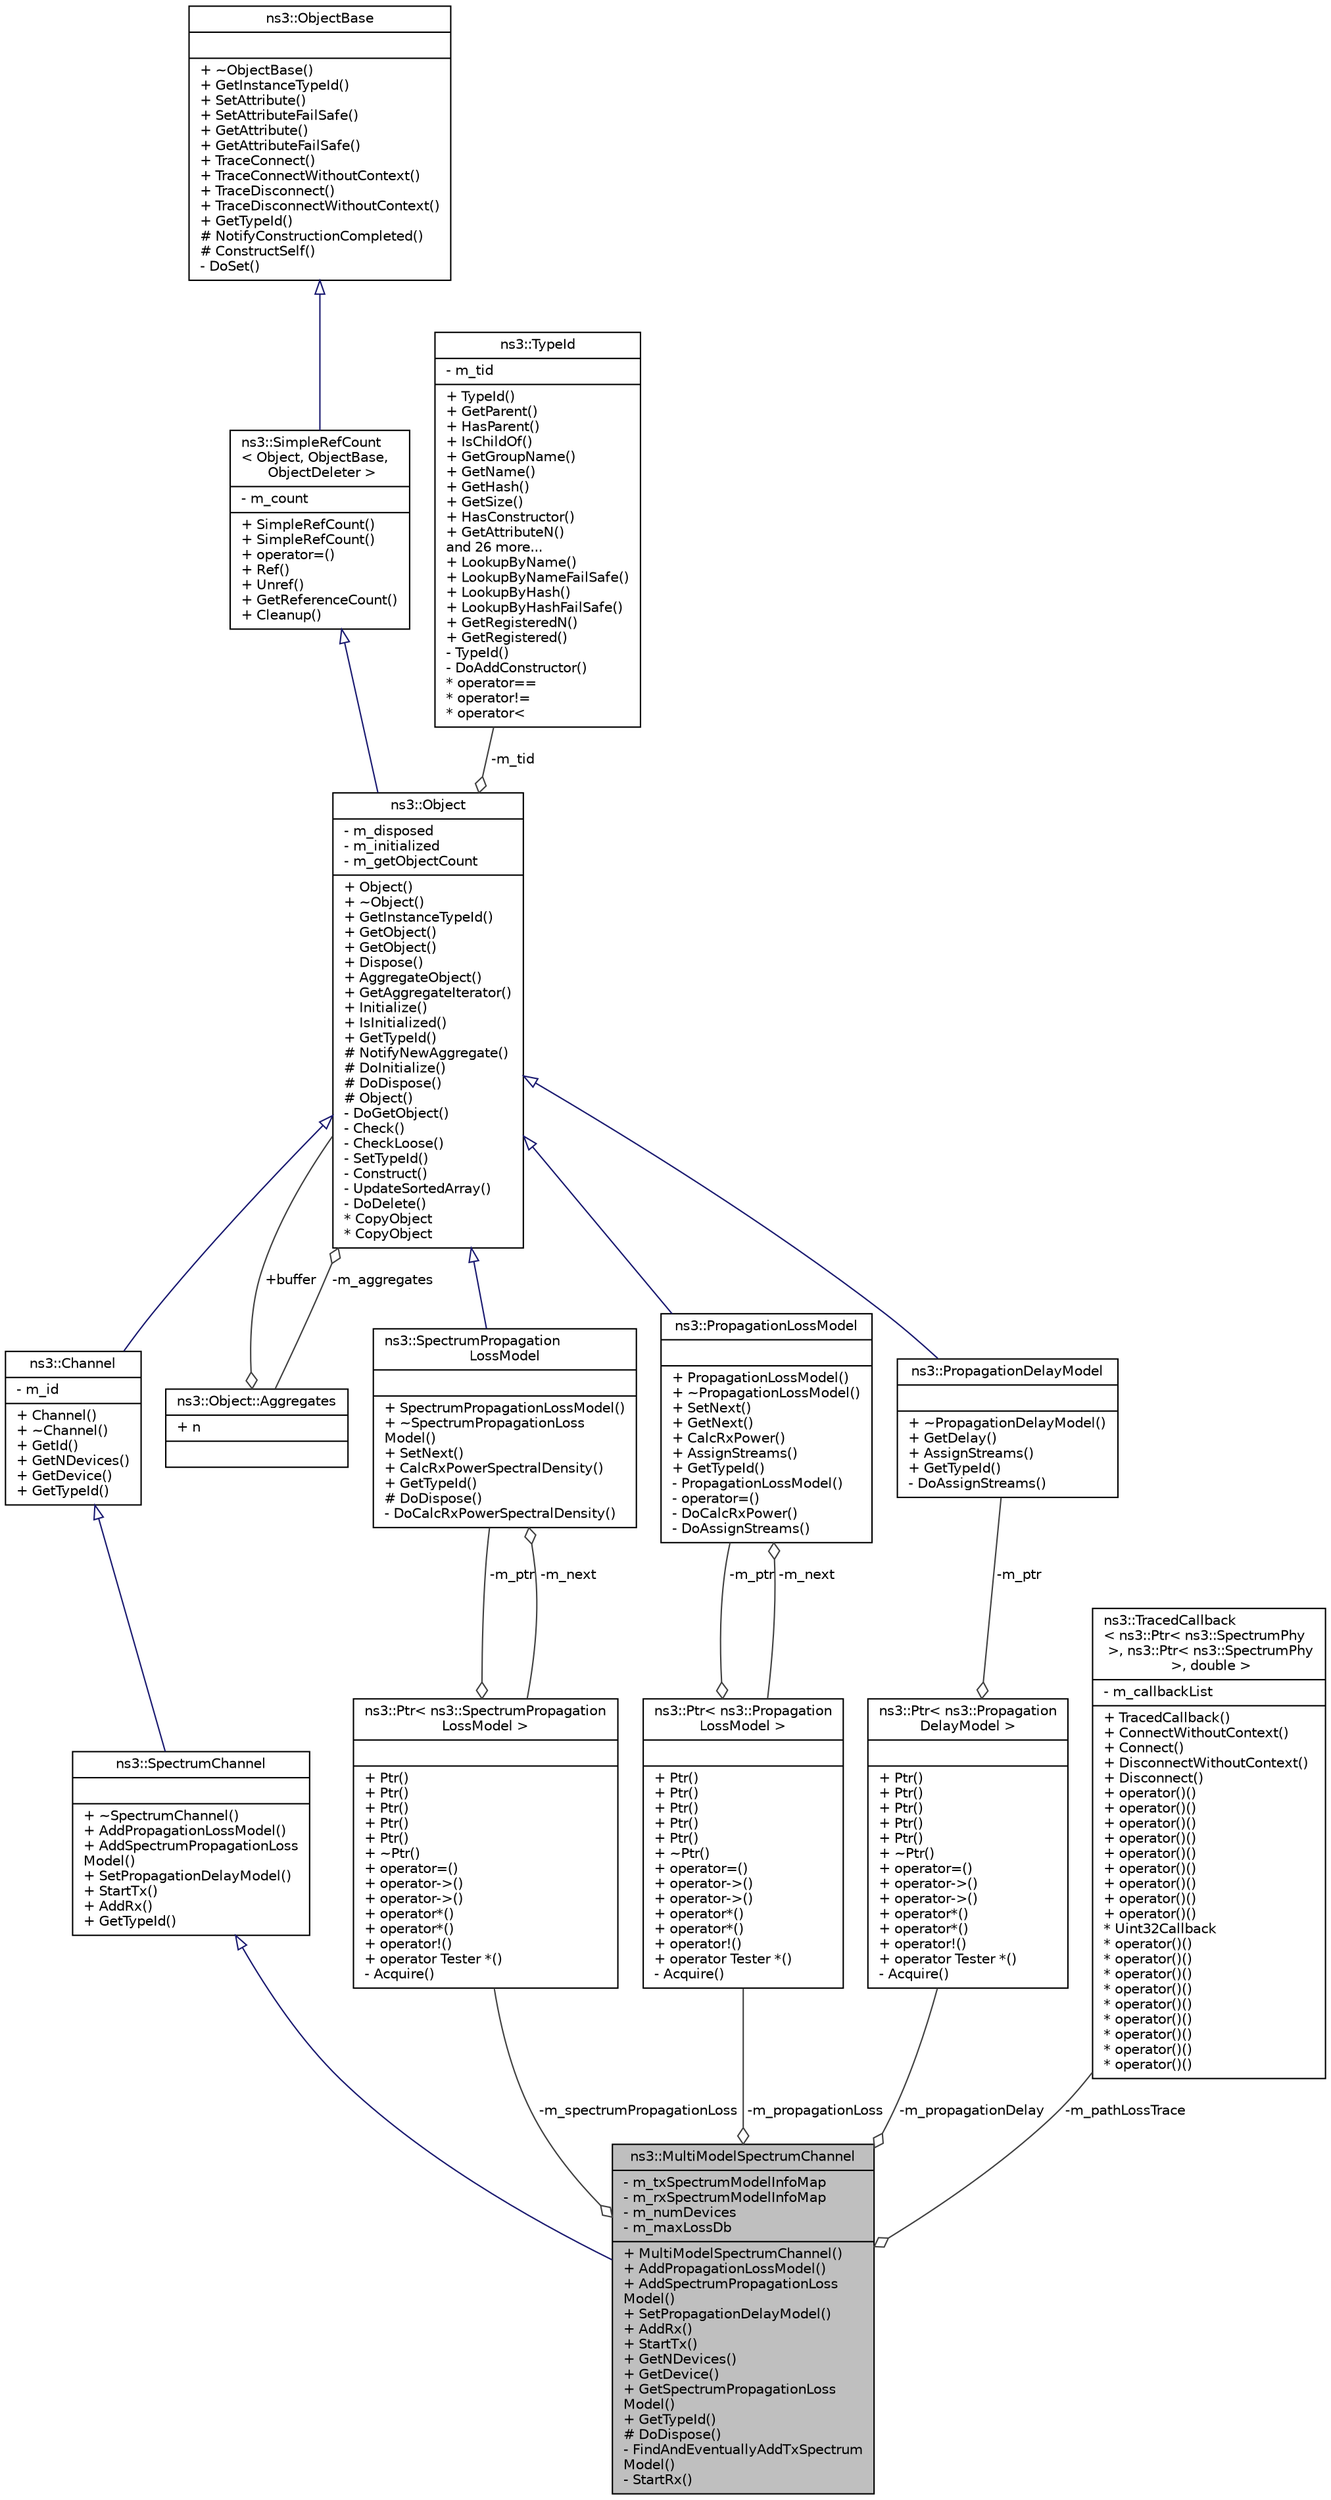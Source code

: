digraph "ns3::MultiModelSpectrumChannel"
{
  edge [fontname="Helvetica",fontsize="10",labelfontname="Helvetica",labelfontsize="10"];
  node [fontname="Helvetica",fontsize="10",shape=record];
  Node1 [label="{ns3::MultiModelSpectrumChannel\n|- m_txSpectrumModelInfoMap\l- m_rxSpectrumModelInfoMap\l- m_numDevices\l- m_maxLossDb\l|+ MultiModelSpectrumChannel()\l+ AddPropagationLossModel()\l+ AddSpectrumPropagationLoss\lModel()\l+ SetPropagationDelayModel()\l+ AddRx()\l+ StartTx()\l+ GetNDevices()\l+ GetDevice()\l+ GetSpectrumPropagationLoss\lModel()\l+ GetTypeId()\l# DoDispose()\l- FindAndEventuallyAddTxSpectrum\lModel()\l- StartRx()\l}",height=0.2,width=0.4,color="black", fillcolor="grey75", style="filled", fontcolor="black"];
  Node2 -> Node1 [dir="back",color="midnightblue",fontsize="10",style="solid",arrowtail="onormal"];
  Node2 [label="{ns3::SpectrumChannel\n||+ ~SpectrumChannel()\l+ AddPropagationLossModel()\l+ AddSpectrumPropagationLoss\lModel()\l+ SetPropagationDelayModel()\l+ StartTx()\l+ AddRx()\l+ GetTypeId()\l}",height=0.2,width=0.4,color="black", fillcolor="white", style="filled",URL="$d9/d59/classns3_1_1SpectrumChannel.html"];
  Node3 -> Node2 [dir="back",color="midnightblue",fontsize="10",style="solid",arrowtail="onormal"];
  Node3 [label="{ns3::Channel\n|- m_id\l|+ Channel()\l+ ~Channel()\l+ GetId()\l+ GetNDevices()\l+ GetDevice()\l+ GetTypeId()\l}",height=0.2,width=0.4,color="black", fillcolor="white", style="filled",URL="$d4/d67/classns3_1_1Channel.html",tooltip="Abstract Channel Base Class. "];
  Node4 -> Node3 [dir="back",color="midnightblue",fontsize="10",style="solid",arrowtail="onormal"];
  Node4 [label="{ns3::Object\n|- m_disposed\l- m_initialized\l- m_getObjectCount\l|+ Object()\l+ ~Object()\l+ GetInstanceTypeId()\l+ GetObject()\l+ GetObject()\l+ Dispose()\l+ AggregateObject()\l+ GetAggregateIterator()\l+ Initialize()\l+ IsInitialized()\l+ GetTypeId()\l# NotifyNewAggregate()\l# DoInitialize()\l# DoDispose()\l# Object()\l- DoGetObject()\l- Check()\l- CheckLoose()\l- SetTypeId()\l- Construct()\l- UpdateSortedArray()\l- DoDelete()\l* CopyObject\l* CopyObject\l}",height=0.2,width=0.4,color="black", fillcolor="white", style="filled",URL="$d9/d77/classns3_1_1Object.html",tooltip="A base class which provides memory management and object aggregation. "];
  Node5 -> Node4 [dir="back",color="midnightblue",fontsize="10",style="solid",arrowtail="onormal"];
  Node5 [label="{ns3::SimpleRefCount\l\< Object, ObjectBase,\l ObjectDeleter \>\n|- m_count\l|+ SimpleRefCount()\l+ SimpleRefCount()\l+ operator=()\l+ Ref()\l+ Unref()\l+ GetReferenceCount()\l+ Cleanup()\l}",height=0.2,width=0.4,color="black", fillcolor="white", style="filled",URL="$da/da1/classns3_1_1SimpleRefCount.html"];
  Node6 -> Node5 [dir="back",color="midnightblue",fontsize="10",style="solid",arrowtail="onormal"];
  Node6 [label="{ns3::ObjectBase\n||+ ~ObjectBase()\l+ GetInstanceTypeId()\l+ SetAttribute()\l+ SetAttributeFailSafe()\l+ GetAttribute()\l+ GetAttributeFailSafe()\l+ TraceConnect()\l+ TraceConnectWithoutContext()\l+ TraceDisconnect()\l+ TraceDisconnectWithoutContext()\l+ GetTypeId()\l# NotifyConstructionCompleted()\l# ConstructSelf()\l- DoSet()\l}",height=0.2,width=0.4,color="black", fillcolor="white", style="filled",URL="$d2/dac/classns3_1_1ObjectBase.html",tooltip="Anchor the ns-3 type and attribute system. "];
  Node7 -> Node4 [color="grey25",fontsize="10",style="solid",label=" -m_tid" ,arrowhead="odiamond"];
  Node7 [label="{ns3::TypeId\n|- m_tid\l|+ TypeId()\l+ GetParent()\l+ HasParent()\l+ IsChildOf()\l+ GetGroupName()\l+ GetName()\l+ GetHash()\l+ GetSize()\l+ HasConstructor()\l+ GetAttributeN()\land 26 more...\l+ LookupByName()\l+ LookupByNameFailSafe()\l+ LookupByHash()\l+ LookupByHashFailSafe()\l+ GetRegisteredN()\l+ GetRegistered()\l- TypeId()\l- DoAddConstructor()\l* operator==\l* operator!=\l* operator\<\l}",height=0.2,width=0.4,color="black", fillcolor="white", style="filled",URL="$d6/d11/classns3_1_1TypeId.html",tooltip="a unique identifier for an interface. "];
  Node8 -> Node4 [color="grey25",fontsize="10",style="solid",label=" -m_aggregates" ,arrowhead="odiamond"];
  Node8 [label="{ns3::Object::Aggregates\n|+ n\l|}",height=0.2,width=0.4,color="black", fillcolor="white", style="filled",URL="$d5/de9/structns3_1_1Object_1_1Aggregates.html"];
  Node4 -> Node8 [color="grey25",fontsize="10",style="solid",label=" +buffer" ,arrowhead="odiamond"];
  Node9 -> Node1 [color="grey25",fontsize="10",style="solid",label=" -m_pathLossTrace" ,arrowhead="odiamond"];
  Node9 [label="{ns3::TracedCallback\l\< ns3::Ptr\< ns3::SpectrumPhy\l \>, ns3::Ptr\< ns3::SpectrumPhy\l \>, double \>\n|- m_callbackList\l|+ TracedCallback()\l+ ConnectWithoutContext()\l+ Connect()\l+ DisconnectWithoutContext()\l+ Disconnect()\l+ operator()()\l+ operator()()\l+ operator()()\l+ operator()()\l+ operator()()\l+ operator()()\l+ operator()()\l+ operator()()\l+ operator()()\l* Uint32Callback\l* operator()()\l* operator()()\l* operator()()\l* operator()()\l* operator()()\l* operator()()\l* operator()()\l* operator()()\l* operator()()\l}",height=0.2,width=0.4,color="black", fillcolor="white", style="filled",URL="$df/dec/classns3_1_1TracedCallback.html"];
  Node10 -> Node1 [color="grey25",fontsize="10",style="solid",label=" -m_spectrumPropagationLoss" ,arrowhead="odiamond"];
  Node10 [label="{ns3::Ptr\< ns3::SpectrumPropagation\lLossModel \>\n||+ Ptr()\l+ Ptr()\l+ Ptr()\l+ Ptr()\l+ Ptr()\l+ ~Ptr()\l+ operator=()\l+ operator-\>()\l+ operator-\>()\l+ operator*()\l+ operator*()\l+ operator!()\l+ operator Tester *()\l- Acquire()\l}",height=0.2,width=0.4,color="black", fillcolor="white", style="filled",URL="$dc/d90/classns3_1_1Ptr.html"];
  Node11 -> Node10 [color="grey25",fontsize="10",style="solid",label=" -m_ptr" ,arrowhead="odiamond"];
  Node11 [label="{ns3::SpectrumPropagation\lLossModel\n||+ SpectrumPropagationLossModel()\l+ ~SpectrumPropagationLoss\lModel()\l+ SetNext()\l+ CalcRxPowerSpectralDensity()\l+ GetTypeId()\l# DoDispose()\l- DoCalcRxPowerSpectralDensity()\l}",height=0.2,width=0.4,color="black", fillcolor="white", style="filled",URL="$db/dd7/classns3_1_1SpectrumPropagationLossModel.html",tooltip="spectrum-aware propagation loss model "];
  Node4 -> Node11 [dir="back",color="midnightblue",fontsize="10",style="solid",arrowtail="onormal"];
  Node10 -> Node11 [color="grey25",fontsize="10",style="solid",label=" -m_next" ,arrowhead="odiamond"];
  Node12 -> Node1 [color="grey25",fontsize="10",style="solid",label=" -m_propagationLoss" ,arrowhead="odiamond"];
  Node12 [label="{ns3::Ptr\< ns3::Propagation\lLossModel \>\n||+ Ptr()\l+ Ptr()\l+ Ptr()\l+ Ptr()\l+ Ptr()\l+ ~Ptr()\l+ operator=()\l+ operator-\>()\l+ operator-\>()\l+ operator*()\l+ operator*()\l+ operator!()\l+ operator Tester *()\l- Acquire()\l}",height=0.2,width=0.4,color="black", fillcolor="white", style="filled",URL="$dc/d90/classns3_1_1Ptr.html"];
  Node13 -> Node12 [color="grey25",fontsize="10",style="solid",label=" -m_ptr" ,arrowhead="odiamond"];
  Node13 [label="{ns3::PropagationLossModel\n||+ PropagationLossModel()\l+ ~PropagationLossModel()\l+ SetNext()\l+ GetNext()\l+ CalcRxPower()\l+ AssignStreams()\l+ GetTypeId()\l- PropagationLossModel()\l- operator=()\l- DoCalcRxPower()\l- DoAssignStreams()\l}",height=0.2,width=0.4,color="black", fillcolor="white", style="filled",URL="$d7/df9/classns3_1_1PropagationLossModel.html",tooltip="Models the propagation loss through a transmission medium. "];
  Node4 -> Node13 [dir="back",color="midnightblue",fontsize="10",style="solid",arrowtail="onormal"];
  Node12 -> Node13 [color="grey25",fontsize="10",style="solid",label=" -m_next" ,arrowhead="odiamond"];
  Node14 -> Node1 [color="grey25",fontsize="10",style="solid",label=" -m_propagationDelay" ,arrowhead="odiamond"];
  Node14 [label="{ns3::Ptr\< ns3::Propagation\lDelayModel \>\n||+ Ptr()\l+ Ptr()\l+ Ptr()\l+ Ptr()\l+ Ptr()\l+ ~Ptr()\l+ operator=()\l+ operator-\>()\l+ operator-\>()\l+ operator*()\l+ operator*()\l+ operator!()\l+ operator Tester *()\l- Acquire()\l}",height=0.2,width=0.4,color="black", fillcolor="white", style="filled",URL="$dc/d90/classns3_1_1Ptr.html"];
  Node15 -> Node14 [color="grey25",fontsize="10",style="solid",label=" -m_ptr" ,arrowhead="odiamond"];
  Node15 [label="{ns3::PropagationDelayModel\n||+ ~PropagationDelayModel()\l+ GetDelay()\l+ AssignStreams()\l+ GetTypeId()\l- DoAssignStreams()\l}",height=0.2,width=0.4,color="black", fillcolor="white", style="filled",URL="$d4/d94/classns3_1_1PropagationDelayModel.html",tooltip="calculate a propagation delay. "];
  Node4 -> Node15 [dir="back",color="midnightblue",fontsize="10",style="solid",arrowtail="onormal"];
}
